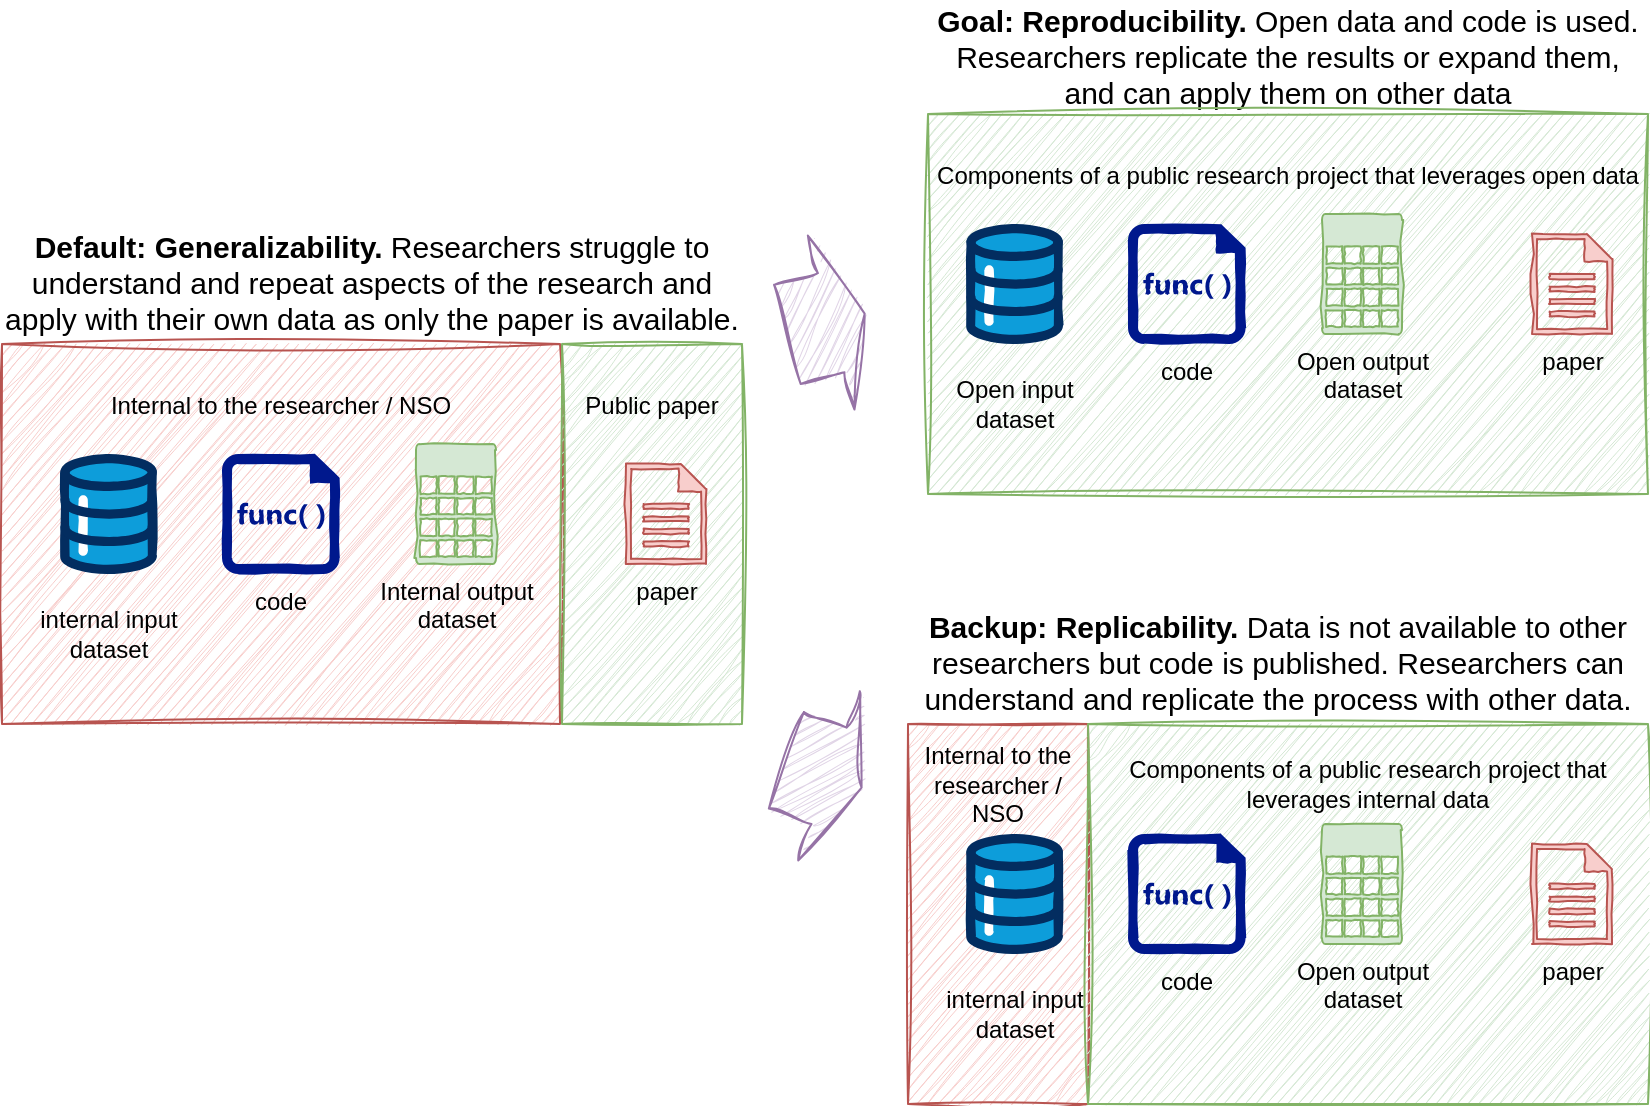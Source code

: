 <mxfile version="26.2.2">
  <diagram name="Page-1" id="LCp4_AXFhdLgKOSRJFyB">
    <mxGraphModel dx="2068" dy="1210" grid="1" gridSize="10" guides="1" tooltips="1" connect="1" arrows="1" fold="1" page="1" pageScale="1" pageWidth="850" pageHeight="1100" math="0" shadow="0">
      <root>
        <mxCell id="0" />
        <mxCell id="1" parent="0" />
        <mxCell id="6WQPMh8JYxecZ4hOtQSG-8" value="Internal to the researcher / NSO&lt;div&gt;&lt;br&gt;&lt;/div&gt;&lt;div&gt;&lt;br&gt;&lt;/div&gt;&lt;div&gt;&lt;br&gt;&lt;/div&gt;&lt;div&gt;&lt;br&gt;&lt;/div&gt;&lt;div&gt;&lt;br&gt;&lt;/div&gt;&lt;div&gt;&lt;br&gt;&lt;/div&gt;&lt;div&gt;&lt;br&gt;&lt;/div&gt;&lt;div&gt;&lt;br&gt;&lt;/div&gt;&lt;div&gt;&lt;br&gt;&lt;/div&gt;" style="rounded=0;whiteSpace=wrap;html=1;fillColor=#f8cecc;strokeColor=#b85450;sketch=1;curveFitting=1;jiggle=2;sketchStyle=rough;" parent="1" vertex="1">
          <mxGeometry x="357" y="705" width="279" height="190" as="geometry" />
        </mxCell>
        <mxCell id="6WQPMh8JYxecZ4hOtQSG-9" value="Public paper&lt;div&gt;&lt;br&gt;&lt;/div&gt;&lt;div&gt;&lt;br&gt;&lt;/div&gt;&lt;div&gt;&lt;br&gt;&lt;/div&gt;&lt;div&gt;&lt;br&gt;&lt;/div&gt;&lt;div&gt;&lt;br&gt;&lt;/div&gt;&lt;div&gt;&lt;br&gt;&lt;/div&gt;&lt;div&gt;&lt;br&gt;&lt;/div&gt;&lt;div&gt;&lt;br&gt;&lt;/div&gt;&lt;div&gt;&lt;br&gt;&lt;/div&gt;" style="rounded=0;whiteSpace=wrap;html=1;fillColor=#d5e8d4;strokeColor=#82b366;sketch=1;curveFitting=1;jiggle=2;sketchStyle=rough;" parent="1" vertex="1">
          <mxGeometry x="637" y="705" width="90" height="190" as="geometry" />
        </mxCell>
        <mxCell id="6WQPMh8JYxecZ4hOtQSG-1" value="paper" style="aspect=fixed;pointerEvents=1;shadow=0;dashed=0;html=1;strokeColor=#b85450;labelPosition=center;verticalLabelPosition=bottom;verticalAlign=top;align=center;fillColor=#f8cecc;shape=mxgraph.mscae.enterprise.document;sketch=1;curveFitting=1;jiggle=2;sketchStyle=comic;" parent="1" vertex="1">
          <mxGeometry x="669" y="765" width="40" height="50" as="geometry" />
        </mxCell>
        <mxCell id="6WQPMh8JYxecZ4hOtQSG-2" value="code" style="aspect=fixed;pointerEvents=1;shadow=0;dashed=0;html=1;strokeColor=none;labelPosition=center;verticalLabelPosition=bottom;verticalAlign=top;align=center;fillColor=#00188D;shape=mxgraph.mscae.enterprise.code_file;sketch=1;curveFitting=1;jiggle=2;sketchStyle=comic;" parent="1" vertex="1">
          <mxGeometry x="467" y="760" width="58.8" height="60" as="geometry" />
        </mxCell>
        <mxCell id="6WQPMh8JYxecZ4hOtQSG-3" value="internal input &lt;br&gt;dataset" style="verticalLabelPosition=bottom;aspect=fixed;html=1;shape=mxgraph.salesforce.data;sketch=1;curveFitting=1;jiggle=2;sketchStyle=comic;" parent="1" vertex="1">
          <mxGeometry x="386" y="760" width="48.6" height="60" as="geometry" />
        </mxCell>
        <mxCell id="6WQPMh8JYxecZ4hOtQSG-71" value="Internal output &lt;br&gt;dataset" style="verticalLabelPosition=bottom;html=1;verticalAlign=top;align=center;strokeColor=#82b366;fillColor=#d5e8d4;shape=mxgraph.azure.storage;pointerEvents=1;sketch=1;curveFitting=1;jiggle=2;sketchStyle=comic;" parent="1" vertex="1">
          <mxGeometry x="564" y="755" width="40" height="60" as="geometry" />
        </mxCell>
        <mxCell id="6WQPMh8JYxecZ4hOtQSG-94" value="" style="shape=singleArrow;whiteSpace=wrap;html=1;arrowWidth=0.57;arrowSize=0.433;fillColor=#e1d5e7;strokeColor=#9673a6;sketch=1;curveFitting=1;jiggle=2;sketchStyle=rough;rotation=-15;" parent="1" vertex="1">
          <mxGeometry x="749" y="650" width="40" height="90" as="geometry" />
        </mxCell>
        <mxCell id="6WQPMh8JYxecZ4hOtQSG-96" value="&lt;p data-pm-slice=&quot;1 1 [&amp;quot;body&amp;quot;,{}]&quot;&gt;&lt;strong&gt;Default: Generalizability.&amp;nbsp;&lt;/strong&gt;Researchers struggle to understand and repeat aspects of the research and apply with their own data as only the paper is&amp;nbsp;available.&lt;/p&gt;" style="text;html=1;align=center;verticalAlign=middle;whiteSpace=wrap;rounded=0;fontSize=15;" parent="1" vertex="1">
          <mxGeometry x="357" y="649" width="370" height="50" as="geometry" />
        </mxCell>
        <mxCell id="6WQPMh8JYxecZ4hOtQSG-98" value="&lt;b&gt;Goal: Reproducibility.&lt;/b&gt;&amp;nbsp;Open data and code is used. Researchers replicate the results or expand them, and can apply them on other data" style="text;html=1;align=center;verticalAlign=middle;whiteSpace=wrap;rounded=0;fontSize=15;" parent="1" vertex="1">
          <mxGeometry x="820" y="535" width="360" height="51" as="geometry" />
        </mxCell>
        <mxCell id="jeABVTtX3Q1DxEAOlglV-11" value="&lt;p data-pm-slice=&quot;1 1 [&amp;quot;body&amp;quot;,{}]&quot;&gt;&lt;strong&gt;Backup: Replicability.&lt;/strong&gt;&amp;nbsp;Data is not available to other researchers but code is published. Researchers can understand and replicate the process with other data.&lt;/p&gt;" style="text;html=1;align=center;verticalAlign=middle;whiteSpace=wrap;rounded=0;fontSize=15;" parent="1" vertex="1">
          <mxGeometry x="810" y="834" width="370" height="60" as="geometry" />
        </mxCell>
        <mxCell id="jeABVTtX3Q1DxEAOlglV-15" value="" style="shape=singleArrow;whiteSpace=wrap;html=1;arrowWidth=0.57;arrowSize=0.433;fillColor=#e1d5e7;strokeColor=#9673a6;sketch=1;curveFitting=1;jiggle=2;sketchStyle=rough;rotation=20;" parent="1" vertex="1">
          <mxGeometry x="748" y="875" width="40" height="90" as="geometry" />
        </mxCell>
        <mxCell id="aOlhjZEwEmY65jy0rKLj-2" value="Components of a public research project that leverages open data&lt;div&gt;&lt;br&gt;&lt;/div&gt;&lt;div&gt;&lt;br&gt;&lt;/div&gt;&lt;div&gt;&lt;br&gt;&lt;/div&gt;&lt;div&gt;&lt;br&gt;&lt;/div&gt;&lt;div&gt;&lt;br&gt;&lt;/div&gt;&lt;div&gt;&lt;br&gt;&lt;/div&gt;&lt;div&gt;&lt;br&gt;&lt;/div&gt;&lt;div&gt;&lt;br&gt;&lt;/div&gt;&lt;div&gt;&lt;br&gt;&lt;/div&gt;" style="rounded=0;whiteSpace=wrap;html=1;fillColor=#d5e8d4;strokeColor=#82b366;sketch=1;curveFitting=1;jiggle=2;sketchStyle=rough;" parent="1" vertex="1">
          <mxGeometry x="820" y="590" width="360" height="190" as="geometry" />
        </mxCell>
        <mxCell id="aOlhjZEwEmY65jy0rKLj-3" value="paper" style="aspect=fixed;pointerEvents=1;shadow=0;dashed=0;html=1;strokeColor=#b85450;labelPosition=center;verticalLabelPosition=bottom;verticalAlign=top;align=center;fillColor=#f8cecc;shape=mxgraph.mscae.enterprise.document;sketch=1;curveFitting=1;jiggle=2;sketchStyle=comic;" parent="1" vertex="1">
          <mxGeometry x="1122" y="650" width="40" height="50" as="geometry" />
        </mxCell>
        <mxCell id="aOlhjZEwEmY65jy0rKLj-4" value="code" style="aspect=fixed;pointerEvents=1;shadow=0;dashed=0;html=1;strokeColor=none;labelPosition=center;verticalLabelPosition=bottom;verticalAlign=top;align=center;fillColor=#00188D;shape=mxgraph.mscae.enterprise.code_file;sketch=1;curveFitting=1;jiggle=2;sketchStyle=comic;" parent="1" vertex="1">
          <mxGeometry x="920" y="645" width="58.8" height="60" as="geometry" />
        </mxCell>
        <mxCell id="aOlhjZEwEmY65jy0rKLj-5" value="Open input &lt;br&gt;dataset" style="verticalLabelPosition=bottom;aspect=fixed;html=1;shape=mxgraph.salesforce.data;sketch=1;curveFitting=1;jiggle=2;sketchStyle=comic;" parent="1" vertex="1">
          <mxGeometry x="839" y="645" width="48.6" height="60" as="geometry" />
        </mxCell>
        <mxCell id="aOlhjZEwEmY65jy0rKLj-6" value="Open output &lt;br&gt;dataset" style="verticalLabelPosition=bottom;html=1;verticalAlign=top;align=center;strokeColor=#82b366;fillColor=#d5e8d4;shape=mxgraph.azure.storage;pointerEvents=1;sketch=1;curveFitting=1;jiggle=2;sketchStyle=comic;" parent="1" vertex="1">
          <mxGeometry x="1017" y="640" width="40" height="60" as="geometry" />
        </mxCell>
        <mxCell id="aOlhjZEwEmY65jy0rKLj-7" value="Internal to the researcher / NSO&lt;div&gt;&lt;br&gt;&lt;/div&gt;&lt;div&gt;&lt;br&gt;&lt;/div&gt;&lt;div&gt;&lt;br&gt;&lt;/div&gt;&lt;div&gt;&lt;br&gt;&lt;/div&gt;&lt;div&gt;&lt;br&gt;&lt;/div&gt;&lt;div&gt;&lt;br&gt;&lt;/div&gt;&lt;div&gt;&lt;br&gt;&lt;/div&gt;&lt;div&gt;&lt;br&gt;&lt;/div&gt;&lt;div&gt;&lt;br&gt;&lt;/div&gt;" style="rounded=0;whiteSpace=wrap;html=1;fillColor=#f8cecc;strokeColor=#b85450;sketch=1;curveFitting=1;jiggle=2;sketchStyle=rough;" parent="1" vertex="1">
          <mxGeometry x="810" y="895" width="90" height="190" as="geometry" />
        </mxCell>
        <mxCell id="aOlhjZEwEmY65jy0rKLj-8" value="&lt;div&gt;Components of a public research project that leverages internal data&lt;div&gt;&lt;br&gt;&lt;/div&gt;&lt;div&gt;&lt;br&gt;&lt;/div&gt;&lt;div&gt;&lt;br&gt;&lt;/div&gt;&lt;div&gt;&lt;br&gt;&lt;/div&gt;&lt;div&gt;&lt;br&gt;&lt;/div&gt;&lt;div&gt;&lt;br&gt;&lt;/div&gt;&lt;div&gt;&lt;br&gt;&lt;/div&gt;&lt;div&gt;&lt;br&gt;&lt;/div&gt;&lt;div&gt;&lt;br&gt;&lt;/div&gt;&lt;/div&gt;" style="rounded=0;whiteSpace=wrap;html=1;fillColor=#d5e8d4;strokeColor=#82b366;sketch=1;curveFitting=1;jiggle=2;sketchStyle=rough;shadow=0;glass=0;" parent="1" vertex="1">
          <mxGeometry x="900" y="895" width="280" height="190" as="geometry" />
        </mxCell>
        <mxCell id="aOlhjZEwEmY65jy0rKLj-9" value="paper" style="aspect=fixed;pointerEvents=1;shadow=0;dashed=0;html=1;strokeColor=#b85450;labelPosition=center;verticalLabelPosition=bottom;verticalAlign=top;align=center;fillColor=#f8cecc;shape=mxgraph.mscae.enterprise.document;sketch=1;curveFitting=1;jiggle=2;sketchStyle=comic;" parent="1" vertex="1">
          <mxGeometry x="1122" y="955" width="40" height="50" as="geometry" />
        </mxCell>
        <mxCell id="aOlhjZEwEmY65jy0rKLj-10" value="code" style="aspect=fixed;pointerEvents=1;shadow=0;dashed=0;html=1;strokeColor=none;labelPosition=center;verticalLabelPosition=bottom;verticalAlign=top;align=center;fillColor=#00188D;shape=mxgraph.mscae.enterprise.code_file;sketch=1;curveFitting=1;jiggle=2;sketchStyle=comic;" parent="1" vertex="1">
          <mxGeometry x="920" y="950" width="58.8" height="60" as="geometry" />
        </mxCell>
        <mxCell id="aOlhjZEwEmY65jy0rKLj-11" value="internal input &lt;br&gt;dataset" style="verticalLabelPosition=bottom;aspect=fixed;html=1;shape=mxgraph.salesforce.data;sketch=1;curveFitting=1;jiggle=2;sketchStyle=comic;" parent="1" vertex="1">
          <mxGeometry x="839" y="950" width="48.6" height="60" as="geometry" />
        </mxCell>
        <mxCell id="aOlhjZEwEmY65jy0rKLj-12" value="Open output &lt;br&gt;dataset" style="verticalLabelPosition=bottom;html=1;verticalAlign=top;align=center;strokeColor=#82b366;fillColor=#d5e8d4;shape=mxgraph.azure.storage;pointerEvents=1;sketch=1;curveFitting=1;jiggle=2;sketchStyle=comic;" parent="1" vertex="1">
          <mxGeometry x="1017" y="945" width="40" height="60" as="geometry" />
        </mxCell>
      </root>
    </mxGraphModel>
  </diagram>
</mxfile>

